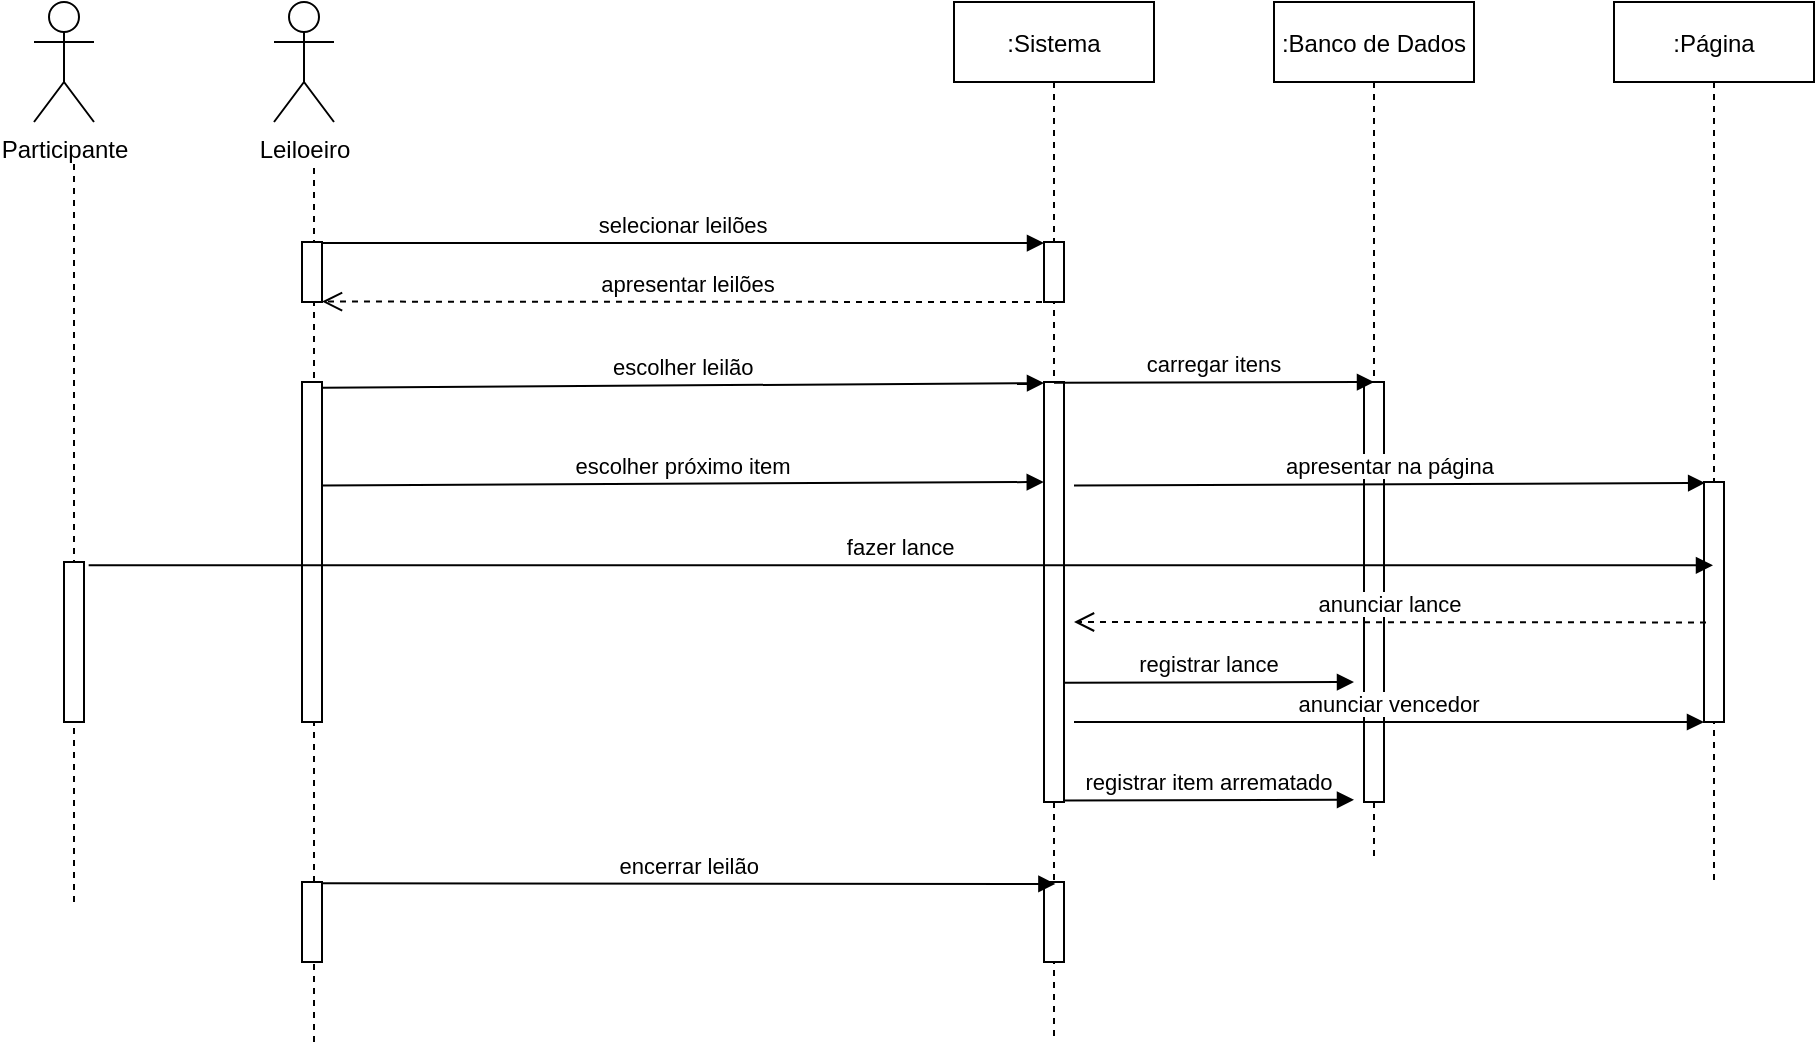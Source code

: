 <mxfile version="17.4.6" type="device"><diagram id="kgpKYQtTHZ0yAKxKKP6v" name="Page-1"><mxGraphModel dx="1830" dy="549" grid="1" gridSize="10" guides="1" tooltips="1" connect="1" arrows="1" fold="1" page="1" pageScale="1" pageWidth="850" pageHeight="1100" math="0" shadow="0"><root><mxCell id="0"/><mxCell id="1" parent="0"/><mxCell id="3nuBFxr9cyL0pnOWT2aG-1" value=":Banco de Dados" style="shape=umlLifeline;perimeter=lifelinePerimeter;container=1;collapsible=0;recursiveResize=0;rounded=0;shadow=0;strokeWidth=1;" parent="1" vertex="1"><mxGeometry x="460" y="80" width="100" height="430" as="geometry"/></mxCell><mxCell id="3nuBFxr9cyL0pnOWT2aG-2" value="" style="points=[];perimeter=orthogonalPerimeter;rounded=0;shadow=0;strokeWidth=1;" parent="3nuBFxr9cyL0pnOWT2aG-1" vertex="1"><mxGeometry x="45" y="190" width="10" height="210" as="geometry"/></mxCell><mxCell id="3nuBFxr9cyL0pnOWT2aG-5" value=":Sistema" style="shape=umlLifeline;perimeter=lifelinePerimeter;container=1;collapsible=0;recursiveResize=0;rounded=0;shadow=0;strokeWidth=1;" parent="1" vertex="1"><mxGeometry x="300" y="80" width="100" height="520" as="geometry"/></mxCell><mxCell id="3nuBFxr9cyL0pnOWT2aG-6" value="" style="points=[];perimeter=orthogonalPerimeter;rounded=0;shadow=0;strokeWidth=1;" parent="3nuBFxr9cyL0pnOWT2aG-5" vertex="1"><mxGeometry x="45" y="120" width="10" height="30" as="geometry"/></mxCell><mxCell id="XpZi8A28m98-OQBEnnrf-15" value="" style="points=[];perimeter=orthogonalPerimeter;rounded=0;shadow=0;strokeWidth=1;" vertex="1" parent="3nuBFxr9cyL0pnOWT2aG-5"><mxGeometry x="45" y="190" width="10" height="210" as="geometry"/></mxCell><mxCell id="XpZi8A28m98-OQBEnnrf-23" value="apresentar na página" style="verticalAlign=bottom;endArrow=block;shadow=0;strokeWidth=1;exitX=1.012;exitY=0.017;exitDx=0;exitDy=0;exitPerimeter=0;entryX=0.057;entryY=0.004;entryDx=0;entryDy=0;entryPerimeter=0;" edge="1" parent="3nuBFxr9cyL0pnOWT2aG-5" target="XpZi8A28m98-OQBEnnrf-22"><mxGeometry relative="1" as="geometry"><mxPoint x="60.0" y="241.7" as="sourcePoint"/><mxPoint x="420.88" y="240" as="targetPoint"/></mxGeometry></mxCell><mxCell id="XpZi8A28m98-OQBEnnrf-30" value="registrar lance" style="verticalAlign=bottom;endArrow=block;shadow=0;strokeWidth=1;exitX=1.012;exitY=0.017;exitDx=0;exitDy=0;exitPerimeter=0;" edge="1" parent="3nuBFxr9cyL0pnOWT2aG-5"><mxGeometry relative="1" as="geometry"><mxPoint x="55" y="340.34" as="sourcePoint"/><mxPoint x="200" y="340" as="targetPoint"/></mxGeometry></mxCell><mxCell id="XpZi8A28m98-OQBEnnrf-35" value="registrar item arrematado" style="verticalAlign=bottom;endArrow=block;shadow=0;strokeWidth=1;exitX=1.012;exitY=0.017;exitDx=0;exitDy=0;exitPerimeter=0;" edge="1" parent="3nuBFxr9cyL0pnOWT2aG-5"><mxGeometry relative="1" as="geometry"><mxPoint x="55" y="399.23" as="sourcePoint"/><mxPoint x="200" y="398.89" as="targetPoint"/></mxGeometry></mxCell><mxCell id="XpZi8A28m98-OQBEnnrf-36" value="" style="points=[];perimeter=orthogonalPerimeter;rounded=0;shadow=0;strokeWidth=1;" vertex="1" parent="3nuBFxr9cyL0pnOWT2aG-5"><mxGeometry x="45" y="440" width="10" height="40" as="geometry"/></mxCell><mxCell id="3nuBFxr9cyL0pnOWT2aG-9" value="selecionar leilões" style="verticalAlign=bottom;endArrow=block;shadow=0;strokeWidth=1;exitX=1.012;exitY=0.017;exitDx=0;exitDy=0;exitPerimeter=0;" parent="1" source="3nuBFxr9cyL0pnOWT2aG-4" target="3nuBFxr9cyL0pnOWT2aG-6" edge="1"><mxGeometry relative="1" as="geometry"><mxPoint x="240" y="200" as="sourcePoint"/><mxPoint x="340" y="200" as="targetPoint"/></mxGeometry></mxCell><mxCell id="3nuBFxr9cyL0pnOWT2aG-10" value="apresentar leilões" style="verticalAlign=bottom;endArrow=open;dashed=1;endSize=8;shadow=0;strokeWidth=1;entryX=1;entryY=0.993;entryDx=0;entryDy=0;entryPerimeter=0;exitX=0.5;exitY=1;exitDx=0;exitDy=0;exitPerimeter=0;" parent="1" source="3nuBFxr9cyL0pnOWT2aG-6" target="3nuBFxr9cyL0pnOWT2aG-4" edge="1"><mxGeometry relative="1" as="geometry"><mxPoint x="240" y="257" as="targetPoint"/><mxPoint x="260" y="250" as="sourcePoint"/></mxGeometry></mxCell><mxCell id="XpZi8A28m98-OQBEnnrf-1" value="Leiloeiro" style="shape=umlActor;verticalLabelPosition=bottom;verticalAlign=top;html=1;outlineConnect=0;" vertex="1" parent="1"><mxGeometry x="-40" y="80" width="30" height="60" as="geometry"/></mxCell><mxCell id="XpZi8A28m98-OQBEnnrf-5" value="" style="endArrow=none;dashed=1;html=1;rounded=0;startArrow=none;" edge="1" parent="1" source="XpZi8A28m98-OQBEnnrf-32"><mxGeometry width="50" height="50" relative="1" as="geometry"><mxPoint x="-20" y="530" as="sourcePoint"/><mxPoint x="-20" y="160" as="targetPoint"/></mxGeometry></mxCell><mxCell id="3nuBFxr9cyL0pnOWT2aG-4" value="" style="points=[];perimeter=orthogonalPerimeter;rounded=0;shadow=0;strokeWidth=1;" parent="1" vertex="1"><mxGeometry x="-26" y="200" width="10" height="30" as="geometry"/></mxCell><mxCell id="XpZi8A28m98-OQBEnnrf-12" value="escolher leilão" style="verticalAlign=bottom;endArrow=block;shadow=0;strokeWidth=1;exitX=1.012;exitY=0.017;exitDx=0;exitDy=0;exitPerimeter=0;" edge="1" parent="1" source="XpZi8A28m98-OQBEnnrf-14"><mxGeometry relative="1" as="geometry"><mxPoint x="240" y="270" as="sourcePoint"/><mxPoint x="345" y="270.51" as="targetPoint"/></mxGeometry></mxCell><mxCell id="XpZi8A28m98-OQBEnnrf-14" value="" style="points=[];perimeter=orthogonalPerimeter;rounded=0;shadow=0;strokeWidth=1;" vertex="1" parent="1"><mxGeometry x="-26" y="270" width="10" height="170" as="geometry"/></mxCell><mxCell id="XpZi8A28m98-OQBEnnrf-16" value="carregar itens" style="verticalAlign=bottom;endArrow=block;shadow=0;strokeWidth=1;exitX=1.012;exitY=0.017;exitDx=0;exitDy=0;exitPerimeter=0;" edge="1" parent="1"><mxGeometry relative="1" as="geometry"><mxPoint x="350.0" y="270.34" as="sourcePoint"/><mxPoint x="510" y="270" as="targetPoint"/></mxGeometry></mxCell><mxCell id="XpZi8A28m98-OQBEnnrf-17" value="escolher próximo item" style="verticalAlign=bottom;endArrow=block;shadow=0;strokeWidth=1;exitX=1.012;exitY=0.017;exitDx=0;exitDy=0;exitPerimeter=0;" edge="1" parent="1"><mxGeometry relative="1" as="geometry"><mxPoint x="-16.0" y="321.7" as="sourcePoint"/><mxPoint x="344.88" y="320" as="targetPoint"/></mxGeometry></mxCell><mxCell id="XpZi8A28m98-OQBEnnrf-20" value=":Página" style="shape=umlLifeline;perimeter=lifelinePerimeter;container=1;collapsible=0;recursiveResize=0;rounded=0;shadow=0;strokeWidth=1;" vertex="1" parent="1"><mxGeometry x="630" y="80" width="100" height="440" as="geometry"/></mxCell><mxCell id="XpZi8A28m98-OQBEnnrf-22" value="" style="points=[];perimeter=orthogonalPerimeter;rounded=0;shadow=0;strokeWidth=1;" vertex="1" parent="XpZi8A28m98-OQBEnnrf-20"><mxGeometry x="45" y="240" width="10" height="120" as="geometry"/></mxCell><mxCell id="XpZi8A28m98-OQBEnnrf-24" value="Participante" style="shape=umlActor;verticalLabelPosition=bottom;verticalAlign=top;html=1;outlineConnect=0;" vertex="1" parent="1"><mxGeometry x="-160" y="80" width="30" height="60" as="geometry"/></mxCell><mxCell id="XpZi8A28m98-OQBEnnrf-25" value="" style="endArrow=none;dashed=1;html=1;rounded=0;" edge="1" parent="1"><mxGeometry width="50" height="50" relative="1" as="geometry"><mxPoint x="-140" y="530" as="sourcePoint"/><mxPoint x="-140" y="160" as="targetPoint"/></mxGeometry></mxCell><mxCell id="XpZi8A28m98-OQBEnnrf-27" value="" style="points=[];perimeter=orthogonalPerimeter;rounded=0;shadow=0;strokeWidth=1;" vertex="1" parent="1"><mxGeometry x="-145" y="360" width="10" height="80" as="geometry"/></mxCell><mxCell id="XpZi8A28m98-OQBEnnrf-28" value="fazer lance" style="verticalAlign=bottom;endArrow=block;shadow=0;strokeWidth=1;exitX=1.233;exitY=0.021;exitDx=0;exitDy=0;exitPerimeter=0;" edge="1" parent="1" source="XpZi8A28m98-OQBEnnrf-27" target="XpZi8A28m98-OQBEnnrf-20"><mxGeometry relative="1" as="geometry"><mxPoint x="-140" y="334" as="sourcePoint"/><mxPoint x="180.57" y="334.31" as="targetPoint"/></mxGeometry></mxCell><mxCell id="XpZi8A28m98-OQBEnnrf-29" value="anunciar lance" style="verticalAlign=bottom;endArrow=open;dashed=1;endSize=8;shadow=0;strokeWidth=1;exitX=0.5;exitY=1;exitDx=0;exitDy=0;exitPerimeter=0;" edge="1" parent="1"><mxGeometry relative="1" as="geometry"><mxPoint x="360" y="390" as="targetPoint"/><mxPoint x="676" y="390.21" as="sourcePoint"/></mxGeometry></mxCell><mxCell id="XpZi8A28m98-OQBEnnrf-31" value="encerrar leilão" style="verticalAlign=bottom;endArrow=block;shadow=0;strokeWidth=1;exitX=1.012;exitY=0.017;exitDx=0;exitDy=0;exitPerimeter=0;entryX=0.507;entryY=0.848;entryDx=0;entryDy=0;entryPerimeter=0;" edge="1" parent="1" source="XpZi8A28m98-OQBEnnrf-32" target="3nuBFxr9cyL0pnOWT2aG-5"><mxGeometry relative="1" as="geometry"><mxPoint x="240" y="470" as="sourcePoint"/><mxPoint x="345" y="470.51" as="targetPoint"/></mxGeometry></mxCell><mxCell id="XpZi8A28m98-OQBEnnrf-33" value="anunciar vencedor" style="verticalAlign=bottom;endArrow=block;shadow=0;strokeWidth=1;" edge="1" parent="1" target="XpZi8A28m98-OQBEnnrf-22"><mxGeometry relative="1" as="geometry"><mxPoint x="360" y="440" as="sourcePoint"/><mxPoint x="289.57" y="438.78" as="targetPoint"/></mxGeometry></mxCell><mxCell id="XpZi8A28m98-OQBEnnrf-32" value="" style="points=[];perimeter=orthogonalPerimeter;rounded=0;shadow=0;strokeWidth=1;" vertex="1" parent="1"><mxGeometry x="-26" y="520" width="10" height="40" as="geometry"/></mxCell><mxCell id="XpZi8A28m98-OQBEnnrf-34" value="" style="endArrow=none;dashed=1;html=1;rounded=0;" edge="1" parent="1" target="XpZi8A28m98-OQBEnnrf-32"><mxGeometry width="50" height="50" relative="1" as="geometry"><mxPoint x="-20" y="600" as="sourcePoint"/><mxPoint x="-20" y="160" as="targetPoint"/></mxGeometry></mxCell></root></mxGraphModel></diagram></mxfile>